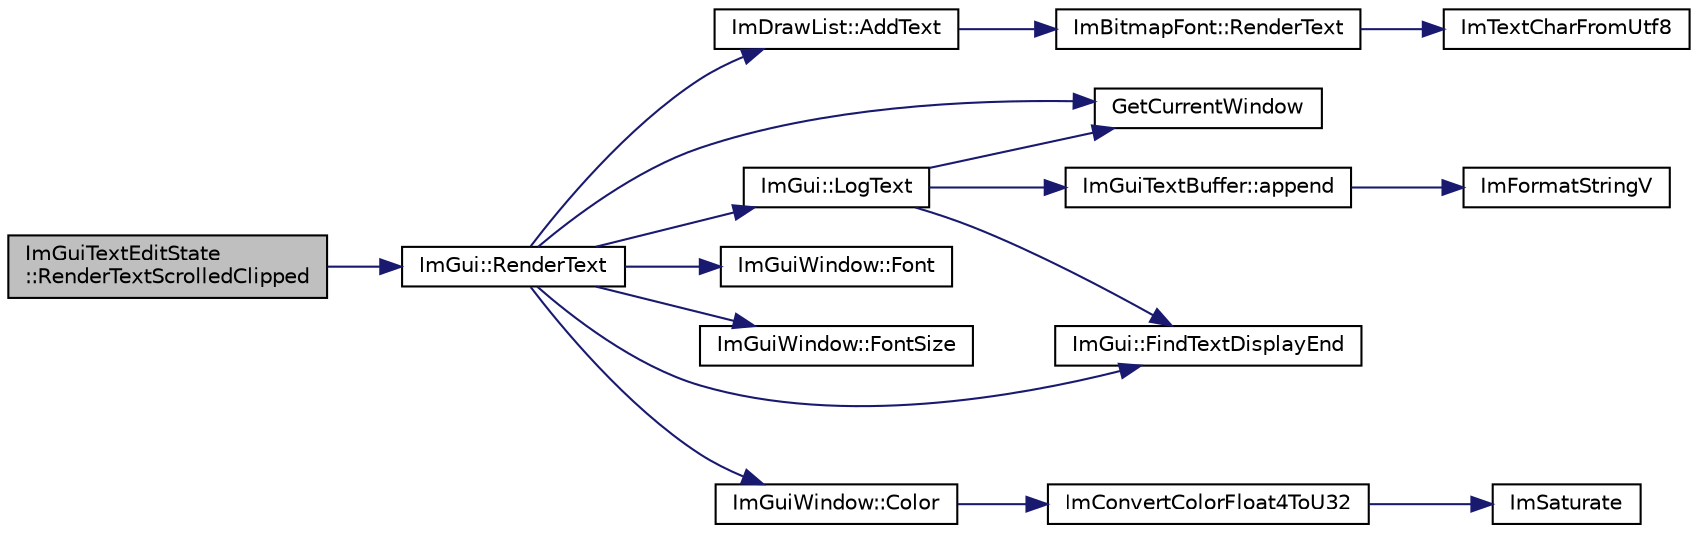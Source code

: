 digraph "ImGuiTextEditState::RenderTextScrolledClipped"
{
 // INTERACTIVE_SVG=YES
  edge [fontname="Helvetica",fontsize="10",labelfontname="Helvetica",labelfontsize="10"];
  node [fontname="Helvetica",fontsize="10",shape=record];
  rankdir="LR";
  Node1 [label="ImGuiTextEditState\l::RenderTextScrolledClipped",height=0.2,width=0.4,color="black", fillcolor="grey75", style="filled" fontcolor="black"];
  Node1 -> Node2 [color="midnightblue",fontsize="10",style="solid",fontname="Helvetica"];
  Node2 [label="ImGui::RenderText",height=0.2,width=0.4,color="black", fillcolor="white", style="filled",URL="$namespace_im_gui.html#ab8ce328bc928321be38351b99652f968"];
  Node2 -> Node3 [color="midnightblue",fontsize="10",style="solid",fontname="Helvetica"];
  Node3 [label="GetCurrentWindow",height=0.2,width=0.4,color="black", fillcolor="white", style="filled",URL="$imgui_8cpp.html#adf96ede6decde2f532a9cfd91deff1b7"];
  Node2 -> Node4 [color="midnightblue",fontsize="10",style="solid",fontname="Helvetica"];
  Node4 [label="ImGui::FindTextDisplayEnd",height=0.2,width=0.4,color="black", fillcolor="white", style="filled",URL="$namespace_im_gui.html#ac8c1858bd0a955cac49584c29cf1f523"];
  Node2 -> Node5 [color="midnightblue",fontsize="10",style="solid",fontname="Helvetica"];
  Node5 [label="ImDrawList::AddText",height=0.2,width=0.4,color="black", fillcolor="white", style="filled",URL="$struct_im_draw_list.html#ad1a640d132c3852f781eef8c45c4a5ed"];
  Node5 -> Node6 [color="midnightblue",fontsize="10",style="solid",fontname="Helvetica"];
  Node6 [label="ImBitmapFont::RenderText",height=0.2,width=0.4,color="black", fillcolor="white", style="filled",URL="$struct_im_bitmap_font.html#a2dd4cc89aef90c17175329720b9e877c"];
  Node6 -> Node7 [color="midnightblue",fontsize="10",style="solid",fontname="Helvetica"];
  Node7 [label="ImTextCharFromUtf8",height=0.2,width=0.4,color="black", fillcolor="white", style="filled",URL="$imgui_8cpp.html#a79429e40b07b51026fb8c70ec018c140"];
  Node2 -> Node8 [color="midnightblue",fontsize="10",style="solid",fontname="Helvetica"];
  Node8 [label="ImGuiWindow::Font",height=0.2,width=0.4,color="black", fillcolor="white", style="filled",URL="$struct_im_gui_window.html#ac631fb65f875bf88728be99868209f78"];
  Node2 -> Node9 [color="midnightblue",fontsize="10",style="solid",fontname="Helvetica"];
  Node9 [label="ImGuiWindow::FontSize",height=0.2,width=0.4,color="black", fillcolor="white", style="filled",URL="$struct_im_gui_window.html#a67007799e318d08070b70387ec28d791"];
  Node2 -> Node10 [color="midnightblue",fontsize="10",style="solid",fontname="Helvetica"];
  Node10 [label="ImGuiWindow::Color",height=0.2,width=0.4,color="black", fillcolor="white", style="filled",URL="$struct_im_gui_window.html#a1e075e3d3b49bef5a694c4f53827a9a5"];
  Node10 -> Node11 [color="midnightblue",fontsize="10",style="solid",fontname="Helvetica"];
  Node11 [label="ImConvertColorFloat4ToU32",height=0.2,width=0.4,color="black", fillcolor="white", style="filled",URL="$imgui_8cpp.html#a81e5cf9c5829b5dafb80c17bd00db909"];
  Node11 -> Node12 [color="midnightblue",fontsize="10",style="solid",fontname="Helvetica"];
  Node12 [label="ImSaturate",height=0.2,width=0.4,color="black", fillcolor="white", style="filled",URL="$imgui_8cpp.html#acab424daf09fa4cb151b56403d8afcae"];
  Node2 -> Node13 [color="midnightblue",fontsize="10",style="solid",fontname="Helvetica"];
  Node13 [label="ImGui::LogText",height=0.2,width=0.4,color="black", fillcolor="white", style="filled",URL="$namespace_im_gui.html#af8a4aff7293a5b3a345623783df85874"];
  Node13 -> Node3 [color="midnightblue",fontsize="10",style="solid",fontname="Helvetica"];
  Node13 -> Node4 [color="midnightblue",fontsize="10",style="solid",fontname="Helvetica"];
  Node13 -> Node14 [color="midnightblue",fontsize="10",style="solid",fontname="Helvetica"];
  Node14 [label="ImGuiTextBuffer::append",height=0.2,width=0.4,color="black", fillcolor="white", style="filled",URL="$struct_im_gui_text_buffer.html#a7fcc9dc7e6b1aeebc546d73746149ee7"];
  Node14 -> Node15 [color="midnightblue",fontsize="10",style="solid",fontname="Helvetica"];
  Node15 [label="ImFormatStringV",height=0.2,width=0.4,color="black", fillcolor="white", style="filled",URL="$imgui_8cpp.html#abfefac7a0708448b02f56dde235259e6"];
}
